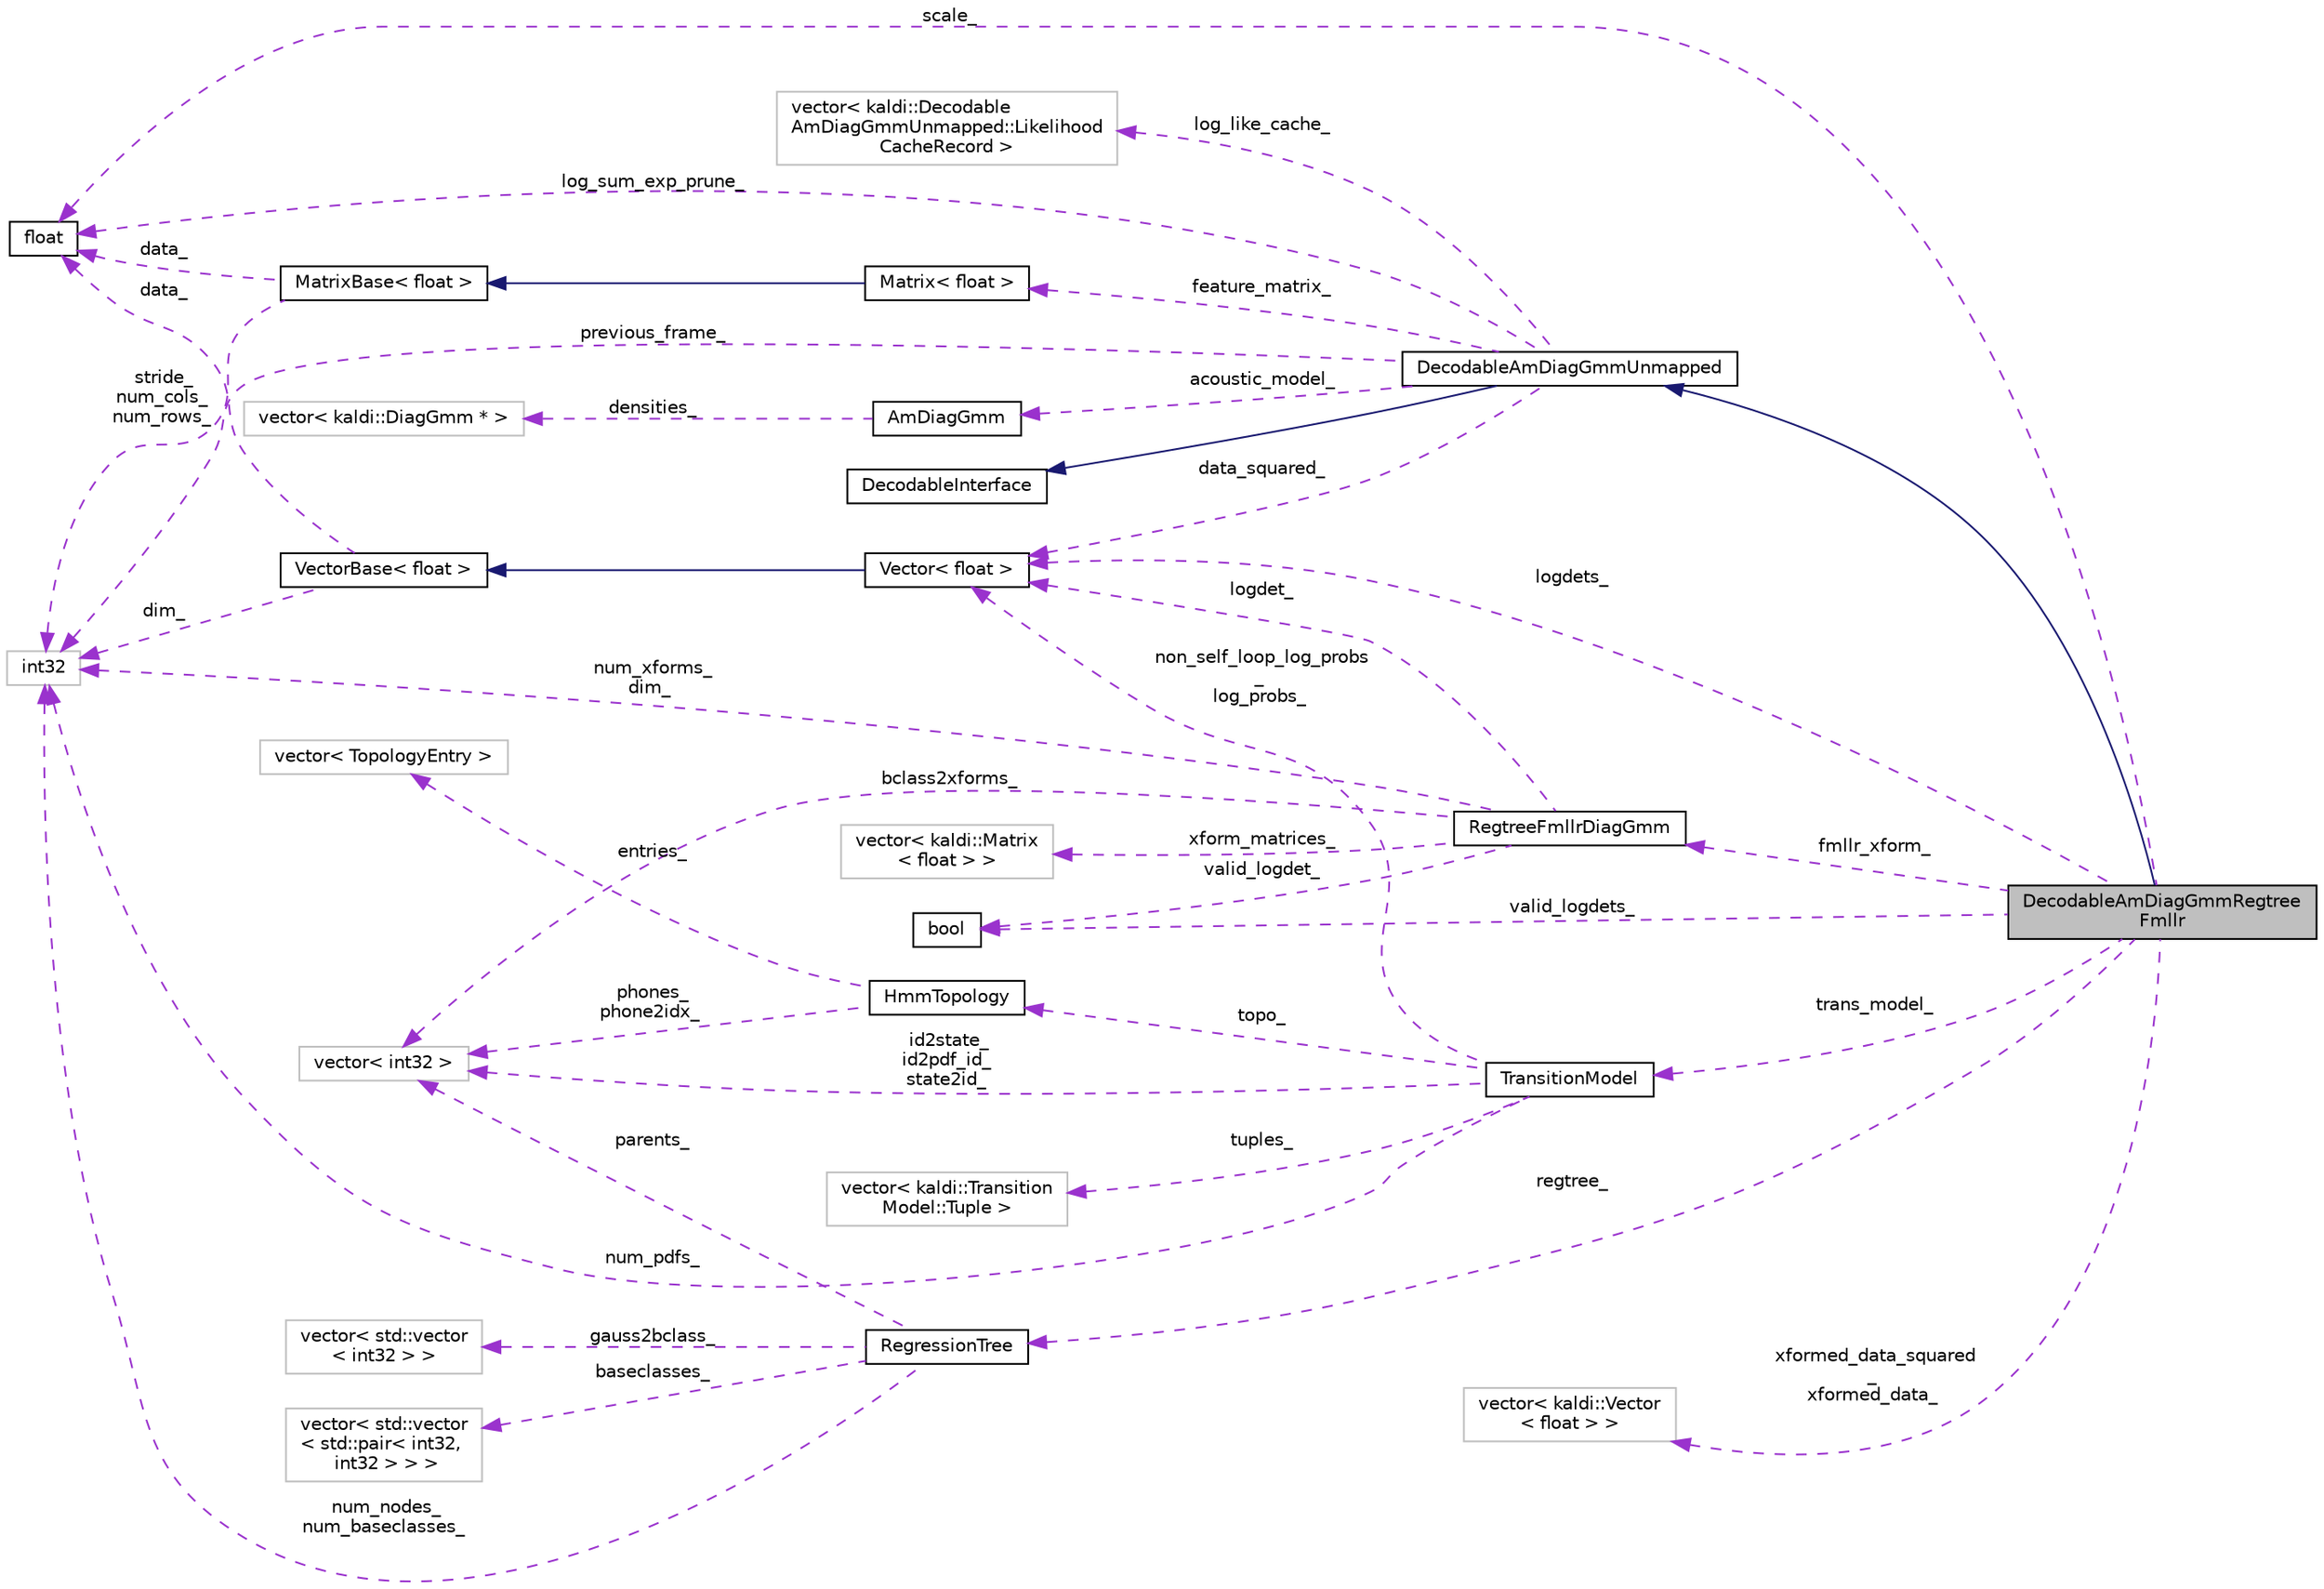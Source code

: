 digraph "DecodableAmDiagGmmRegtreeFmllr"
{
  edge [fontname="Helvetica",fontsize="10",labelfontname="Helvetica",labelfontsize="10"];
  node [fontname="Helvetica",fontsize="10",shape=record];
  rankdir="LR";
  Node3 [label="DecodableAmDiagGmmRegtree\lFmllr",height=0.2,width=0.4,color="black", fillcolor="grey75", style="filled", fontcolor="black"];
  Node4 -> Node3 [dir="back",color="midnightblue",fontsize="10",style="solid",fontname="Helvetica"];
  Node4 [label="DecodableAmDiagGmmUnmapped",height=0.2,width=0.4,color="black", fillcolor="white", style="filled",URL="$classkaldi_1_1DecodableAmDiagGmmUnmapped.html",tooltip="DecodableAmDiagGmmUnmapped is a decodable object that takes indices that correspond to pdf-id&#39;s plus ..."];
  Node5 -> Node4 [dir="back",color="midnightblue",fontsize="10",style="solid",fontname="Helvetica"];
  Node5 [label="DecodableInterface",height=0.2,width=0.4,color="black", fillcolor="white", style="filled",URL="$classkaldi_1_1DecodableInterface.html",tooltip="DecodableInterface provides a link between the (acoustic-modeling and feature-processing) code and th..."];
  Node6 -> Node4 [dir="back",color="darkorchid3",fontsize="10",style="dashed",label=" log_sum_exp_prune_" ,fontname="Helvetica"];
  Node6 [label="float",height=0.2,width=0.4,color="black", fillcolor="white", style="filled",URL="$classfloat.html"];
  Node7 -> Node4 [dir="back",color="darkorchid3",fontsize="10",style="dashed",label=" feature_matrix_" ,fontname="Helvetica"];
  Node7 [label="Matrix\< float \>",height=0.2,width=0.4,color="black", fillcolor="white", style="filled",URL="$classkaldi_1_1Matrix.html"];
  Node8 -> Node7 [dir="back",color="midnightblue",fontsize="10",style="solid",fontname="Helvetica"];
  Node8 [label="MatrixBase\< float \>",height=0.2,width=0.4,color="black", fillcolor="white", style="filled",URL="$classkaldi_1_1MatrixBase.html"];
  Node6 -> Node8 [dir="back",color="darkorchid3",fontsize="10",style="dashed",label=" data_" ,fontname="Helvetica"];
  Node9 -> Node8 [dir="back",color="darkorchid3",fontsize="10",style="dashed",label=" stride_\nnum_cols_\nnum_rows_" ,fontname="Helvetica"];
  Node9 [label="int32",height=0.2,width=0.4,color="grey75", fillcolor="white", style="filled"];
  Node10 -> Node4 [dir="back",color="darkorchid3",fontsize="10",style="dashed",label=" acoustic_model_" ,fontname="Helvetica"];
  Node10 [label="AmDiagGmm",height=0.2,width=0.4,color="black", fillcolor="white", style="filled",URL="$classkaldi_1_1AmDiagGmm.html"];
  Node11 -> Node10 [dir="back",color="darkorchid3",fontsize="10",style="dashed",label=" densities_" ,fontname="Helvetica"];
  Node11 [label="vector\< kaldi::DiagGmm * \>",height=0.2,width=0.4,color="grey75", fillcolor="white", style="filled"];
  Node12 -> Node4 [dir="back",color="darkorchid3",fontsize="10",style="dashed",label=" data_squared_" ,fontname="Helvetica"];
  Node12 [label="Vector\< float \>",height=0.2,width=0.4,color="black", fillcolor="white", style="filled",URL="$classkaldi_1_1Vector.html"];
  Node13 -> Node12 [dir="back",color="midnightblue",fontsize="10",style="solid",fontname="Helvetica"];
  Node13 [label="VectorBase\< float \>",height=0.2,width=0.4,color="black", fillcolor="white", style="filled",URL="$classkaldi_1_1VectorBase.html"];
  Node6 -> Node13 [dir="back",color="darkorchid3",fontsize="10",style="dashed",label=" data_" ,fontname="Helvetica"];
  Node9 -> Node13 [dir="back",color="darkorchid3",fontsize="10",style="dashed",label=" dim_" ,fontname="Helvetica"];
  Node14 -> Node4 [dir="back",color="darkorchid3",fontsize="10",style="dashed",label=" log_like_cache_" ,fontname="Helvetica"];
  Node14 [label="vector\< kaldi::Decodable\lAmDiagGmmUnmapped::Likelihood\lCacheRecord \>",height=0.2,width=0.4,color="grey75", fillcolor="white", style="filled"];
  Node9 -> Node4 [dir="back",color="darkorchid3",fontsize="10",style="dashed",label=" previous_frame_" ,fontname="Helvetica"];
  Node15 -> Node3 [dir="back",color="darkorchid3",fontsize="10",style="dashed",label=" fmllr_xform_" ,fontname="Helvetica"];
  Node15 [label="RegtreeFmllrDiagGmm",height=0.2,width=0.4,color="black", fillcolor="white", style="filled",URL="$classkaldi_1_1RegtreeFmllrDiagGmm.html",tooltip="An FMLLR (feature-space MLLR) transformation, also called CMLLR (constrained MLLR) is an affine trans..."];
  Node16 -> Node15 [dir="back",color="darkorchid3",fontsize="10",style="dashed",label=" bclass2xforms_" ,fontname="Helvetica"];
  Node16 [label="vector\< int32 \>",height=0.2,width=0.4,color="grey75", fillcolor="white", style="filled"];
  Node17 -> Node15 [dir="back",color="darkorchid3",fontsize="10",style="dashed",label=" valid_logdet_" ,fontname="Helvetica"];
  Node17 [label="bool",height=0.2,width=0.4,color="black", fillcolor="white", style="filled",URL="$classbool.html"];
  Node12 -> Node15 [dir="back",color="darkorchid3",fontsize="10",style="dashed",label=" logdet_" ,fontname="Helvetica"];
  Node18 -> Node15 [dir="back",color="darkorchid3",fontsize="10",style="dashed",label=" xform_matrices_" ,fontname="Helvetica"];
  Node18 [label="vector\< kaldi::Matrix\l\< float \> \>",height=0.2,width=0.4,color="grey75", fillcolor="white", style="filled"];
  Node9 -> Node15 [dir="back",color="darkorchid3",fontsize="10",style="dashed",label=" num_xforms_\ndim_" ,fontname="Helvetica"];
  Node6 -> Node3 [dir="back",color="darkorchid3",fontsize="10",style="dashed",label=" scale_" ,fontname="Helvetica"];
  Node17 -> Node3 [dir="back",color="darkorchid3",fontsize="10",style="dashed",label=" valid_logdets_" ,fontname="Helvetica"];
  Node12 -> Node3 [dir="back",color="darkorchid3",fontsize="10",style="dashed",label=" logdets_" ,fontname="Helvetica"];
  Node19 -> Node3 [dir="back",color="darkorchid3",fontsize="10",style="dashed",label=" xformed_data_squared\l_\nxformed_data_" ,fontname="Helvetica"];
  Node19 [label="vector\< kaldi::Vector\l\< float \> \>",height=0.2,width=0.4,color="grey75", fillcolor="white", style="filled"];
  Node20 -> Node3 [dir="back",color="darkorchid3",fontsize="10",style="dashed",label=" regtree_" ,fontname="Helvetica"];
  Node20 [label="RegressionTree",height=0.2,width=0.4,color="black", fillcolor="white", style="filled",URL="$classkaldi_1_1RegressionTree.html",tooltip="A regression tree is a clustering of Gaussian densities in an acoustic model, such that the group of ..."];
  Node21 -> Node20 [dir="back",color="darkorchid3",fontsize="10",style="dashed",label=" baseclasses_" ,fontname="Helvetica"];
  Node21 [label="vector\< std::vector\l\< std::pair\< int32,\l int32 \> \> \>",height=0.2,width=0.4,color="grey75", fillcolor="white", style="filled"];
  Node16 -> Node20 [dir="back",color="darkorchid3",fontsize="10",style="dashed",label=" parents_" ,fontname="Helvetica"];
  Node22 -> Node20 [dir="back",color="darkorchid3",fontsize="10",style="dashed",label=" gauss2bclass_" ,fontname="Helvetica"];
  Node22 [label="vector\< std::vector\l\< int32 \> \>",height=0.2,width=0.4,color="grey75", fillcolor="white", style="filled"];
  Node9 -> Node20 [dir="back",color="darkorchid3",fontsize="10",style="dashed",label=" num_nodes_\nnum_baseclasses_" ,fontname="Helvetica"];
  Node23 -> Node3 [dir="back",color="darkorchid3",fontsize="10",style="dashed",label=" trans_model_" ,fontname="Helvetica"];
  Node23 [label="TransitionModel",height=0.2,width=0.4,color="black", fillcolor="white", style="filled",URL="$classkaldi_1_1TransitionModel.html"];
  Node24 -> Node23 [dir="back",color="darkorchid3",fontsize="10",style="dashed",label=" topo_" ,fontname="Helvetica"];
  Node24 [label="HmmTopology",height=0.2,width=0.4,color="black", fillcolor="white", style="filled",URL="$classkaldi_1_1HmmTopology.html",tooltip="A class for storing topology information for phones. "];
  Node16 -> Node24 [dir="back",color="darkorchid3",fontsize="10",style="dashed",label=" phones_\nphone2idx_" ,fontname="Helvetica"];
  Node25 -> Node24 [dir="back",color="darkorchid3",fontsize="10",style="dashed",label=" entries_" ,fontname="Helvetica"];
  Node25 [label="vector\< TopologyEntry \>",height=0.2,width=0.4,color="grey75", fillcolor="white", style="filled"];
  Node16 -> Node23 [dir="back",color="darkorchid3",fontsize="10",style="dashed",label=" id2state_\nid2pdf_id_\nstate2id_" ,fontname="Helvetica"];
  Node26 -> Node23 [dir="back",color="darkorchid3",fontsize="10",style="dashed",label=" tuples_" ,fontname="Helvetica"];
  Node26 [label="vector\< kaldi::Transition\lModel::Tuple \>",height=0.2,width=0.4,color="grey75", fillcolor="white", style="filled"];
  Node12 -> Node23 [dir="back",color="darkorchid3",fontsize="10",style="dashed",label=" non_self_loop_log_probs\l_\nlog_probs_" ,fontname="Helvetica"];
  Node9 -> Node23 [dir="back",color="darkorchid3",fontsize="10",style="dashed",label=" num_pdfs_" ,fontname="Helvetica"];
}
